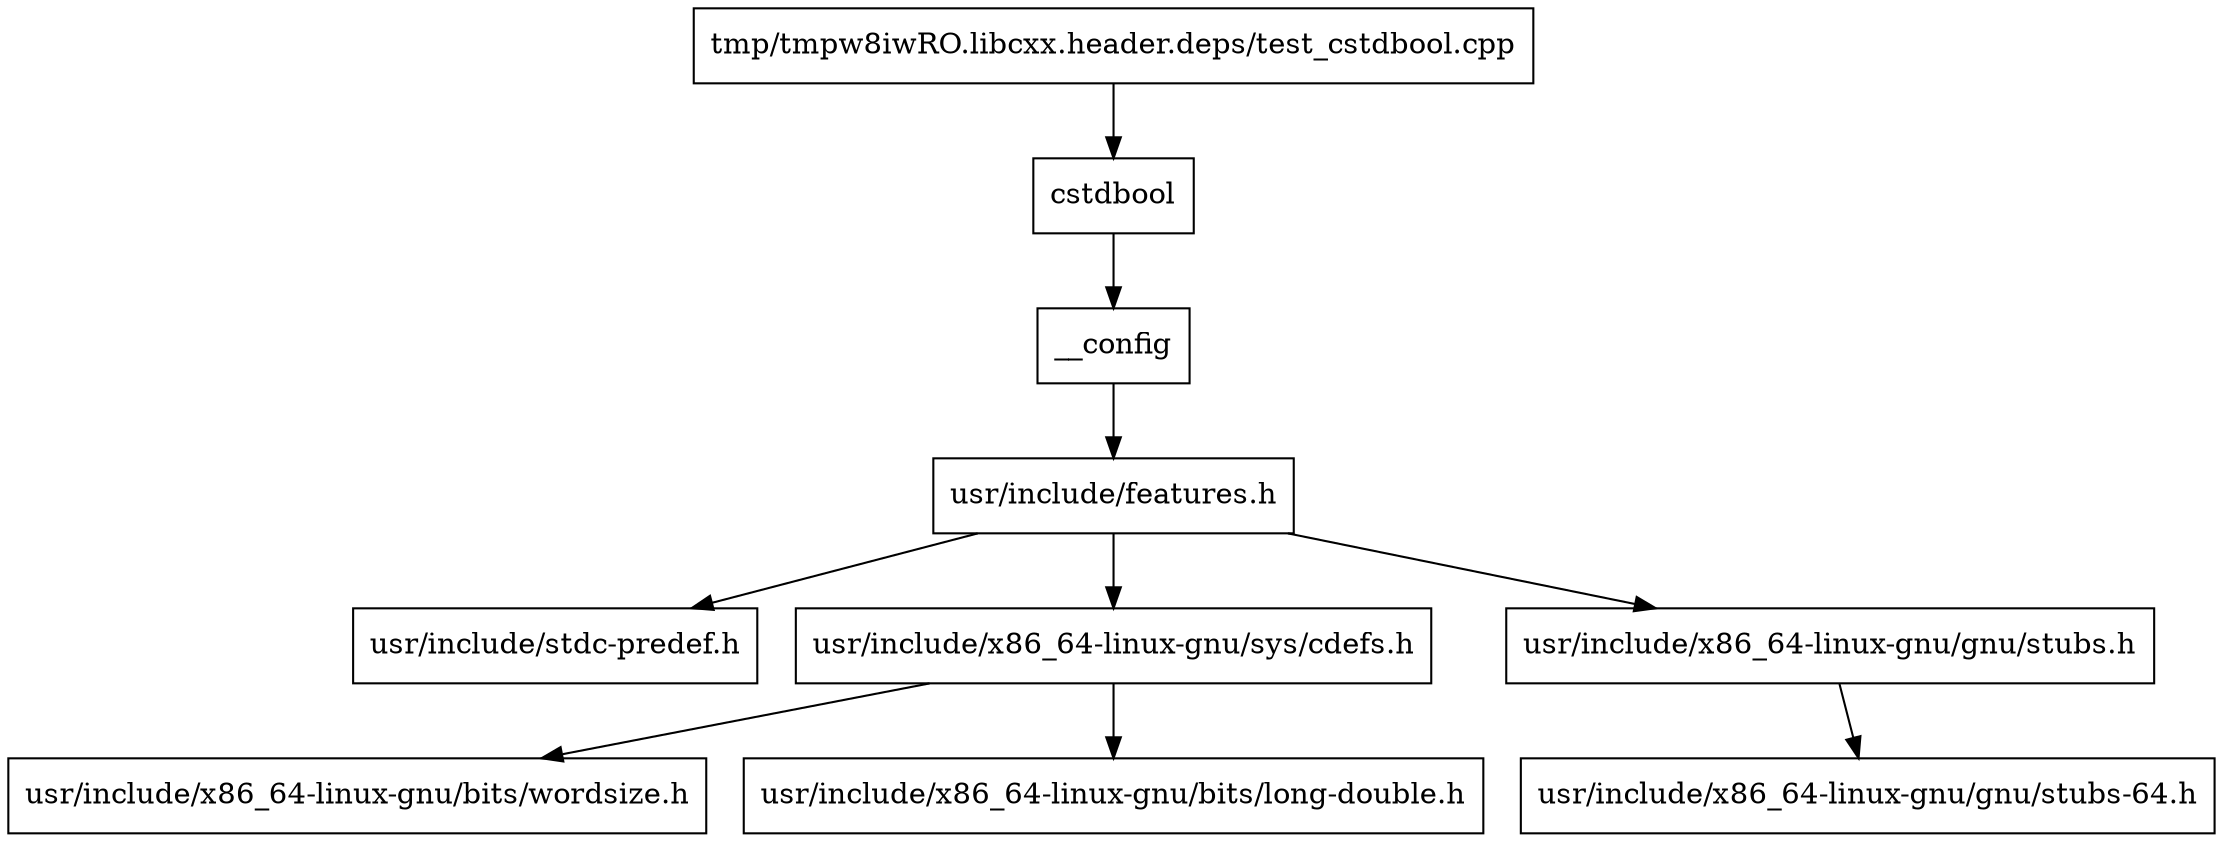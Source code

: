 digraph "dependencies" {
  header_1 [ shape="box", label="cstdbool"];
  header_0 [ shape="box", label="tmp/tmpw8iwRO.libcxx.header.deps/test_cstdbool.cpp"];
  header_2 [ shape="box", label="__config"];
  header_3 [ shape="box", label="usr/include/features.h"];
  header_4 [ shape="box", label="usr/include/stdc-predef.h"];
  header_5 [ shape="box", label="usr/include/x86_64-linux-gnu/sys/cdefs.h"];
  header_6 [ shape="box", label="usr/include/x86_64-linux-gnu/bits/wordsize.h"];
  header_7 [ shape="box", label="usr/include/x86_64-linux-gnu/bits/long-double.h"];
  header_8 [ shape="box", label="usr/include/x86_64-linux-gnu/gnu/stubs.h"];
  header_9 [ shape="box", label="usr/include/x86_64-linux-gnu/gnu/stubs-64.h"];
  header_8 -> header_9;
  header_5 -> header_6;
  header_5 -> header_7;
  header_0 -> header_1;
  header_2 -> header_3;
  header_3 -> header_4;
  header_3 -> header_5;
  header_3 -> header_8;
  header_1 -> header_2;
}
